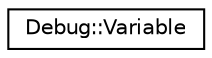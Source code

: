 digraph "Graphical Class Hierarchy"
{
  edge [fontname="Helvetica",fontsize="10",labelfontname="Helvetica",labelfontsize="10"];
  node [fontname="Helvetica",fontsize="10",shape=record];
  rankdir="LR";
  Node1 [label="Debug::Variable",height=0.2,width=0.4,color="black", fillcolor="white", style="filled",URL="$d8/dd2/classDebug_1_1Variable.html"];
}
